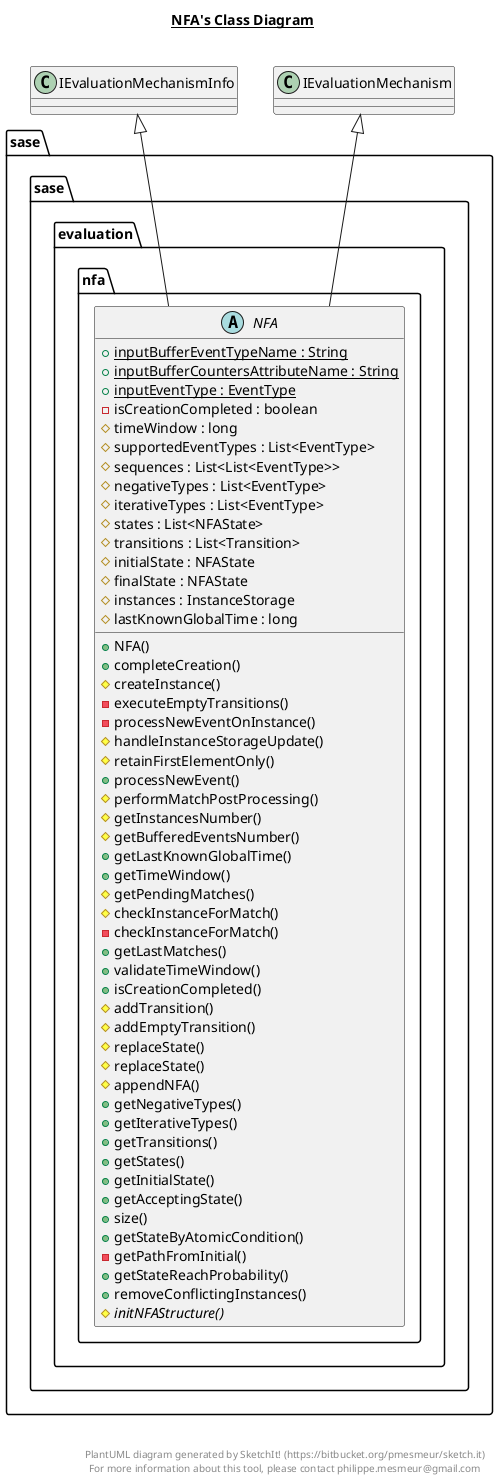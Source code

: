 @startuml

title __NFA's Class Diagram__\n

  package sase.sase.evaluation {
    package sase.sase.evaluation.nfa {
      abstract class NFA {
          {static} + inputBufferEventTypeName : String
          {static} + inputBufferCountersAttributeName : String
          {static} + inputEventType : EventType
          - isCreationCompleted : boolean
          # timeWindow : long
          # supportedEventTypes : List<EventType>
          # sequences : List<List<EventType>>
          # negativeTypes : List<EventType>
          # iterativeTypes : List<EventType>
          # states : List<NFAState>
          # transitions : List<Transition>
          # initialState : NFAState
          # finalState : NFAState
          # instances : InstanceStorage
          # lastKnownGlobalTime : long
          + NFA()
          + completeCreation()
          # createInstance()
          - executeEmptyTransitions()
          - processNewEventOnInstance()
          # handleInstanceStorageUpdate()
          # retainFirstElementOnly()
          + processNewEvent()
          # performMatchPostProcessing()
          # getInstancesNumber()
          # getBufferedEventsNumber()
          + getLastKnownGlobalTime()
          + getTimeWindow()
          # getPendingMatches()
          # checkInstanceForMatch()
          - checkInstanceForMatch()
          + getLastMatches()
          + validateTimeWindow()
          + isCreationCompleted()
          # addTransition()
          # addEmptyTransition()
          # replaceState()
          # replaceState()
          # appendNFA()
          + getNegativeTypes()
          + getIterativeTypes()
          + getTransitions()
          + getStates()
          + getInitialState()
          + getAcceptingState()
          + size()
          + getStateByAtomicCondition()
          - getPathFromInitial()
          + getStateReachProbability()
          + removeConflictingInstances()
          {abstract} # initNFAStructure()
      }
    }
  }
  

  NFA -up-|> IEvaluationMechanism
  NFA -up-|> IEvaluationMechanismInfo


right footer


PlantUML diagram generated by SketchIt! (https://bitbucket.org/pmesmeur/sketch.it)
For more information about this tool, please contact philippe.mesmeur@gmail.com
endfooter

@enduml
